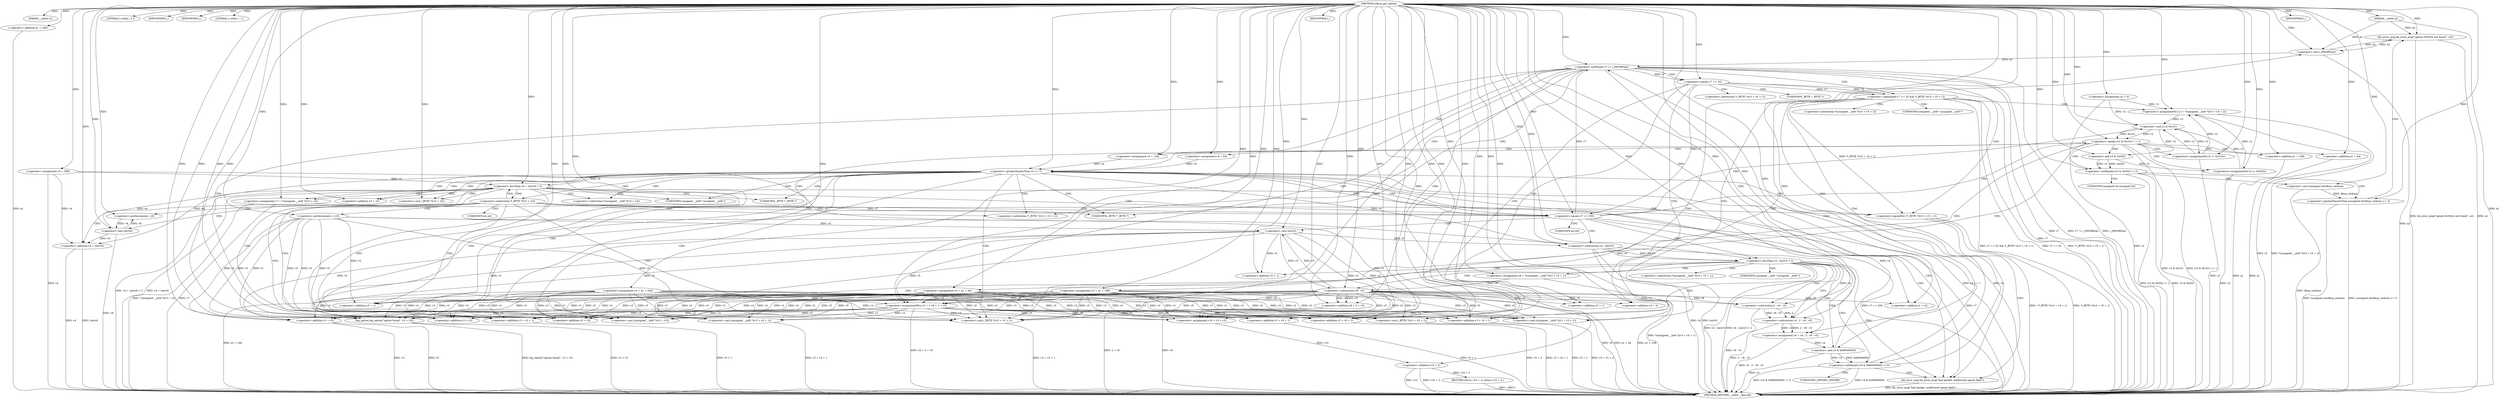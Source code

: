 digraph udhcp_get_option {  
"1000109" [label = "(METHOD,udhcp_get_option)" ]
"1000332" [label = "(METHOD_RETURN,__int64 __fastcall)" ]
"1000110" [label = "(PARAM,__int64 a1)" ]
"1000111" [label = "(PARAM,__int64 a2)" ]
"1000121" [label = "(<operator>.assignment,v2 = 0)" ]
"1000124" [label = "(<operator>.assignment,v3 = a1 + 240)" ]
"1000126" [label = "(<operator>.addition,a1 + 240)" ]
"1000129" [label = "(<operator>.assignment,v4 = 388)" ]
"1000133" [label = "(LITERAL,2,while ( 2 ))" ]
"1000135" [label = "(IDENTIFIER,L,)" ]
"1000136" [label = "(IDENTIFIER,L,)" ]
"1000138" [label = "(LITERAL,1,while ( 1 ))" ]
"1000140" [label = "(<operator>.assignment,v7 = *(unsigned __int8 *)(v3 + v5))" ]
"1000143" [label = "(<operator>.cast,(unsigned __int8 *)(v3 + v5))" ]
"1000145" [label = "(<operator>.addition,v3 + v5)" ]
"1000150" [label = "(<operator>.cast,(_BYTE *)(v3 + v5))" ]
"1000152" [label = "(<operator>.addition,v3 + v5)" ]
"1000156" [label = "(<operator>.preDecrement,--v6)" ]
"1000158" [label = "(<operator>.preIncrement,++v5)" ]
"1000161" [label = "(<operator>.lessThan,v4 + (int)v6 < 2)" ]
"1000162" [label = "(<operator>.addition,v4 + (int)v6)" ]
"1000164" [label = "(<operator>.cast,(int)v6)" ]
"1000170" [label = "(<operator>.equals,v7 == 255)" ]
"1000175" [label = "(<operator>.equals,(v2 & 0x101) == 1)" ]
"1000176" [label = "(<operator>.and,v2 & 0x101)" ]
"1000181" [label = "(<operators>.assignmentOr,v2 |= 0x101u)" ]
"1000184" [label = "(<operator>.assignment,v4 = 128)" ]
"1000187" [label = "(<operator>.assignment,v3 = a1 + 108)" ]
"1000189" [label = "(<operator>.addition,a1 + 108)" ]
"1000195" [label = "(<operator>.notEquals,(v2 & 0x202) != 2)" ]
"1000196" [label = "(<operator>.and,v2 & 0x202)" ]
"1000202" [label = "(<operator>.greaterEqualsThan,(unsigned int)dhcp_verbose >= 3)" ]
"1000203" [label = "(<operator>.cast,(unsigned int)dhcp_verbose)" ]
"1000207" [label = "(bb_error_msg,bb_error_msg(\"option 0x%02x not found\", a2))" ]
"1000210" [label = "(IDENTIFIER,L,)" ]
"1000211" [label = "(<operators>.assignmentOr,v2 |= 0x202u)" ]
"1000214" [label = "(<operator>.assignment,v4 = 64)" ]
"1000217" [label = "(<operator>.assignment,v3 = a1 + 44)" ]
"1000219" [label = "(<operator>.addition,a1 + 44)" ]
"1000224" [label = "(<operator>.lessThan,v4 - (int)v5 < 2)" ]
"1000225" [label = "(<operator>.subtraction,v4 - (int)v5)" ]
"1000227" [label = "(<operator>.cast,(int)v5)" ]
"1000232" [label = "(<operator>.assignment,v8 = *(unsigned __int8 *)(v3 + v5 + 1))" ]
"1000235" [label = "(<operator>.cast,(unsigned __int8 *)(v3 + v5 + 1))" ]
"1000237" [label = "(<operator>.addition,v3 + v5 + 1)" ]
"1000239" [label = "(<operator>.addition,v5 + 1)" ]
"1000242" [label = "(<operator>.assignment,v4 = v4 - 2 - v8 - v5)" ]
"1000244" [label = "(<operator>.subtraction,v4 - 2 - v8 - v5)" ]
"1000246" [label = "(<operator>.subtraction,2 - v8 - v5)" ]
"1000248" [label = "(<operator>.subtraction,v8 - v5)" ]
"1000252" [label = "(<operator>.notEquals,(v4 & 0x80000000) != 0)" ]
"1000253" [label = "(<operator>.and,v4 & 0x80000000)" ]
"1000259" [label = "(<operator>.notEquals,v7 != (_DWORD)a2)" ]
"1000261" [label = "(<operator>.cast,(_DWORD)a2)" ]
"1000266" [label = "(<operator>.logicalAnd,v7 == 52 && *(_BYTE *)(v3 + v5 + 1))" ]
"1000267" [label = "(<operator>.equals,v7 == 52)" ]
"1000271" [label = "(<operator>.cast,(_BYTE *)(v3 + v5 + 1))" ]
"1000273" [label = "(<operator>.addition,v3 + v5 + 1)" ]
"1000275" [label = "(<operator>.addition,v5 + 1)" ]
"1000278" [label = "(<operators>.assignmentOr,v2 |= *(unsigned __int8 *)(v3 + v5 + 2))" ]
"1000281" [label = "(<operator>.cast,(unsigned __int8 *)(v3 + v5 + 2))" ]
"1000283" [label = "(<operator>.addition,v3 + v5 + 2)" ]
"1000285" [label = "(<operator>.addition,v5 + 2)" ]
"1000288" [label = "(<operator>.assignmentPlus,v3 += v8 + 2 + v5)" ]
"1000290" [label = "(<operator>.addition,v8 + 2 + v5)" ]
"1000292" [label = "(<operator>.addition,2 + v5)" ]
"1000297" [label = "(<operator>.greaterEqualsThan,v4 >= 1)" ]
"1000304" [label = "(<operator>.logicalNot,!*(_BYTE *)(v3 + v5 + 1))" ]
"1000306" [label = "(<operator>.cast,(_BYTE *)(v3 + v5 + 1))" ]
"1000308" [label = "(<operator>.addition,v3 + v5 + 1)" ]
"1000310" [label = "(<operator>.addition,v5 + 1)" ]
"1000315" [label = "(bb_error_msg,bb_error_msg(\"bad packet, malformed option field\"))" ]
"1000317" [label = "(IDENTIFIER,L,)" ]
"1000318" [label = "(<operator>.assignment,v10 = v3 + v5)" ]
"1000320" [label = "(<operator>.addition,v3 + v5)" ]
"1000323" [label = "(log_option,log_option(\"option found\", v3 + v5))" ]
"1000325" [label = "(<operator>.addition,v3 + v5)" ]
"1000328" [label = "(RETURN,return v10 + 2;,return v10 + 2;)" ]
"1000329" [label = "(<operator>.addition,v10 + 2)" ]
"1000142" [label = "(<operator>.indirection,*(unsigned __int8 *)(v3 + v5))" ]
"1000144" [label = "(UNKNOWN,unsigned __int8 *,unsigned __int8 *)" ]
"1000149" [label = "(<operator>.indirection,*(_BYTE *)(v3 + v5))" ]
"1000151" [label = "(UNKNOWN,_BYTE *,_BYTE *)" ]
"1000165" [label = "(UNKNOWN,int,int)" ]
"1000204" [label = "(UNKNOWN,unsigned int,unsigned int)" ]
"1000228" [label = "(UNKNOWN,int,int)" ]
"1000234" [label = "(<operator>.indirection,*(unsigned __int8 *)(v3 + v5 + 1))" ]
"1000236" [label = "(UNKNOWN,unsigned __int8 *,unsigned __int8 *)" ]
"1000262" [label = "(UNKNOWN,_DWORD,_DWORD)" ]
"1000270" [label = "(<operator>.indirection,*(_BYTE *)(v3 + v5 + 1))" ]
"1000272" [label = "(UNKNOWN,_BYTE *,_BYTE *)" ]
"1000280" [label = "(<operator>.indirection,*(unsigned __int8 *)(v3 + v5 + 2))" ]
"1000282" [label = "(UNKNOWN,unsigned __int8 *,unsigned __int8 *)" ]
"1000305" [label = "(<operator>.indirection,*(_BYTE *)(v3 + v5 + 1))" ]
"1000307" [label = "(UNKNOWN,_BYTE *,_BYTE *)" ]
  "1000328" -> "1000332"  [ label = "DDG: <RET>"] 
  "1000203" -> "1000332"  [ label = "DDG: dhcp_verbose"] 
  "1000304" -> "1000332"  [ label = "DDG: !*(_BYTE *)(v3 + v5 + 1)"] 
  "1000211" -> "1000332"  [ label = "DDG: v2"] 
  "1000259" -> "1000332"  [ label = "DDG: v7"] 
  "1000325" -> "1000332"  [ label = "DDG: v5"] 
  "1000162" -> "1000332"  [ label = "DDG: (int)v6"] 
  "1000161" -> "1000332"  [ label = "DDG: v4 + (int)v6 < 2"] 
  "1000266" -> "1000332"  [ label = "DDG: v7 == 52"] 
  "1000202" -> "1000332"  [ label = "DDG: (unsigned int)dhcp_verbose"] 
  "1000126" -> "1000332"  [ label = "DDG: a1"] 
  "1000162" -> "1000332"  [ label = "DDG: v4"] 
  "1000323" -> "1000332"  [ label = "DDG: v3 + v5"] 
  "1000187" -> "1000332"  [ label = "DDG: a1 + 108"] 
  "1000237" -> "1000332"  [ label = "DDG: v5 + 1"] 
  "1000164" -> "1000332"  [ label = "DDG: v6"] 
  "1000242" -> "1000332"  [ label = "DDG: v4 - 2 - v8 - v5"] 
  "1000329" -> "1000332"  [ label = "DDG: v10"] 
  "1000259" -> "1000332"  [ label = "DDG: v7 != (_DWORD)a2"] 
  "1000121" -> "1000332"  [ label = "DDG: v2"] 
  "1000306" -> "1000332"  [ label = "DDG: v3 + v5 + 1"] 
  "1000140" -> "1000332"  [ label = "DDG: *(unsigned __int8 *)(v3 + v5)"] 
  "1000244" -> "1000332"  [ label = "DDG: 2 - v8 - v5"] 
  "1000323" -> "1000332"  [ label = "DDG: log_option(\"option found\", v3 + v5)"] 
  "1000288" -> "1000332"  [ label = "DDG: v8 + 2 + v5"] 
  "1000232" -> "1000332"  [ label = "DDG: *(unsigned __int8 *)(v3 + v5 + 1)"] 
  "1000297" -> "1000332"  [ label = "DDG: v4"] 
  "1000129" -> "1000332"  [ label = "DDG: v4"] 
  "1000281" -> "1000332"  [ label = "DDG: v3 + v5 + 2"] 
  "1000219" -> "1000332"  [ label = "DDG: a1"] 
  "1000266" -> "1000332"  [ label = "DDG: *(_BYTE *)(v3 + v5 + 1)"] 
  "1000266" -> "1000332"  [ label = "DDG: v7 == 52 && *(_BYTE *)(v3 + v5 + 1)"] 
  "1000225" -> "1000332"  [ label = "DDG: (int)v5"] 
  "1000225" -> "1000332"  [ label = "DDG: v4"] 
  "1000267" -> "1000332"  [ label = "DDG: v7"] 
  "1000290" -> "1000332"  [ label = "DDG: 2 + v5"] 
  "1000224" -> "1000332"  [ label = "DDG: v4 - (int)v5 < 2"] 
  "1000181" -> "1000332"  [ label = "DDG: v2"] 
  "1000308" -> "1000332"  [ label = "DDG: v5 + 1"] 
  "1000252" -> "1000332"  [ label = "DDG: v4 & 0x80000000"] 
  "1000189" -> "1000332"  [ label = "DDG: a1"] 
  "1000235" -> "1000332"  [ label = "DDG: v3 + v5 + 1"] 
  "1000261" -> "1000332"  [ label = "DDG: a2"] 
  "1000207" -> "1000332"  [ label = "DDG: bb_error_msg(\"option 0x%02x not found\", a2)"] 
  "1000278" -> "1000332"  [ label = "DDG: v2"] 
  "1000273" -> "1000332"  [ label = "DDG: v5 + 1"] 
  "1000248" -> "1000332"  [ label = "DDG: v8"] 
  "1000259" -> "1000332"  [ label = "DDG: (_DWORD)a2"] 
  "1000246" -> "1000332"  [ label = "DDG: v8 - v5"] 
  "1000170" -> "1000332"  [ label = "DDG: v7 == 255"] 
  "1000290" -> "1000332"  [ label = "DDG: v8"] 
  "1000252" -> "1000332"  [ label = "DDG: (v4 & 0x80000000) != 0"] 
  "1000224" -> "1000332"  [ label = "DDG: v4 - (int)v5"] 
  "1000170" -> "1000332"  [ label = "DDG: v7"] 
  "1000207" -> "1000332"  [ label = "DDG: a2"] 
  "1000315" -> "1000332"  [ label = "DDG: bb_error_msg(\"bad packet, malformed option field\")"] 
  "1000140" -> "1000332"  [ label = "DDG: v7"] 
  "1000124" -> "1000332"  [ label = "DDG: a1 + 240"] 
  "1000278" -> "1000332"  [ label = "DDG: *(unsigned __int8 *)(v3 + v5 + 2)"] 
  "1000329" -> "1000332"  [ label = "DDG: v10 + 2"] 
  "1000271" -> "1000332"  [ label = "DDG: v3 + v5 + 1"] 
  "1000175" -> "1000332"  [ label = "DDG: v2 & 0x101"] 
  "1000195" -> "1000332"  [ label = "DDG: v2 & 0x202"] 
  "1000304" -> "1000332"  [ label = "DDG: *(_BYTE *)(v3 + v5 + 1)"] 
  "1000253" -> "1000332"  [ label = "DDG: v4"] 
  "1000111" -> "1000332"  [ label = "DDG: a2"] 
  "1000195" -> "1000332"  [ label = "DDG: (v2 & 0x202) != 2"] 
  "1000175" -> "1000332"  [ label = "DDG: (v2 & 0x101) == 1"] 
  "1000325" -> "1000332"  [ label = "DDG: v3"] 
  "1000202" -> "1000332"  [ label = "DDG: (unsigned int)dhcp_verbose >= 3"] 
  "1000297" -> "1000332"  [ label = "DDG: v4 >= 1"] 
  "1000217" -> "1000332"  [ label = "DDG: a1 + 44"] 
  "1000161" -> "1000332"  [ label = "DDG: v4 + (int)v6"] 
  "1000283" -> "1000332"  [ label = "DDG: v5 + 2"] 
  "1000109" -> "1000110"  [ label = "DDG: "] 
  "1000109" -> "1000111"  [ label = "DDG: "] 
  "1000109" -> "1000121"  [ label = "DDG: "] 
  "1000109" -> "1000124"  [ label = "DDG: "] 
  "1000109" -> "1000126"  [ label = "DDG: "] 
  "1000109" -> "1000129"  [ label = "DDG: "] 
  "1000109" -> "1000133"  [ label = "DDG: "] 
  "1000109" -> "1000135"  [ label = "DDG: "] 
  "1000109" -> "1000136"  [ label = "DDG: "] 
  "1000109" -> "1000138"  [ label = "DDG: "] 
  "1000109" -> "1000140"  [ label = "DDG: "] 
  "1000288" -> "1000143"  [ label = "DDG: v3"] 
  "1000217" -> "1000143"  [ label = "DDG: v3"] 
  "1000187" -> "1000143"  [ label = "DDG: v3"] 
  "1000124" -> "1000143"  [ label = "DDG: v3"] 
  "1000109" -> "1000143"  [ label = "DDG: "] 
  "1000158" -> "1000143"  [ label = "DDG: v5"] 
  "1000248" -> "1000143"  [ label = "DDG: v5"] 
  "1000288" -> "1000145"  [ label = "DDG: v3"] 
  "1000217" -> "1000145"  [ label = "DDG: v3"] 
  "1000187" -> "1000145"  [ label = "DDG: v3"] 
  "1000124" -> "1000145"  [ label = "DDG: v3"] 
  "1000109" -> "1000145"  [ label = "DDG: "] 
  "1000158" -> "1000145"  [ label = "DDG: v5"] 
  "1000248" -> "1000145"  [ label = "DDG: v5"] 
  "1000109" -> "1000150"  [ label = "DDG: "] 
  "1000109" -> "1000152"  [ label = "DDG: "] 
  "1000164" -> "1000156"  [ label = "DDG: v6"] 
  "1000109" -> "1000156"  [ label = "DDG: "] 
  "1000109" -> "1000158"  [ label = "DDG: "] 
  "1000297" -> "1000161"  [ label = "DDG: v4"] 
  "1000129" -> "1000161"  [ label = "DDG: v4"] 
  "1000109" -> "1000161"  [ label = "DDG: "] 
  "1000164" -> "1000161"  [ label = "DDG: v6"] 
  "1000297" -> "1000162"  [ label = "DDG: v4"] 
  "1000129" -> "1000162"  [ label = "DDG: v4"] 
  "1000109" -> "1000162"  [ label = "DDG: "] 
  "1000164" -> "1000162"  [ label = "DDG: v6"] 
  "1000156" -> "1000164"  [ label = "DDG: v6"] 
  "1000109" -> "1000164"  [ label = "DDG: "] 
  "1000267" -> "1000170"  [ label = "DDG: v7"] 
  "1000140" -> "1000170"  [ label = "DDG: v7"] 
  "1000109" -> "1000170"  [ label = "DDG: "] 
  "1000176" -> "1000175"  [ label = "DDG: v2"] 
  "1000176" -> "1000175"  [ label = "DDG: 0x101"] 
  "1000211" -> "1000176"  [ label = "DDG: v2"] 
  "1000121" -> "1000176"  [ label = "DDG: v2"] 
  "1000181" -> "1000176"  [ label = "DDG: v2"] 
  "1000278" -> "1000176"  [ label = "DDG: v2"] 
  "1000109" -> "1000176"  [ label = "DDG: "] 
  "1000109" -> "1000175"  [ label = "DDG: "] 
  "1000109" -> "1000181"  [ label = "DDG: "] 
  "1000176" -> "1000181"  [ label = "DDG: v2"] 
  "1000109" -> "1000184"  [ label = "DDG: "] 
  "1000109" -> "1000187"  [ label = "DDG: "] 
  "1000109" -> "1000189"  [ label = "DDG: "] 
  "1000196" -> "1000195"  [ label = "DDG: v2"] 
  "1000196" -> "1000195"  [ label = "DDG: 0x202"] 
  "1000176" -> "1000196"  [ label = "DDG: v2"] 
  "1000109" -> "1000196"  [ label = "DDG: "] 
  "1000109" -> "1000195"  [ label = "DDG: "] 
  "1000203" -> "1000202"  [ label = "DDG: dhcp_verbose"] 
  "1000109" -> "1000203"  [ label = "DDG: "] 
  "1000109" -> "1000202"  [ label = "DDG: "] 
  "1000109" -> "1000207"  [ label = "DDG: "] 
  "1000261" -> "1000207"  [ label = "DDG: a2"] 
  "1000111" -> "1000207"  [ label = "DDG: a2"] 
  "1000109" -> "1000210"  [ label = "DDG: "] 
  "1000109" -> "1000211"  [ label = "DDG: "] 
  "1000196" -> "1000211"  [ label = "DDG: v2"] 
  "1000109" -> "1000214"  [ label = "DDG: "] 
  "1000109" -> "1000217"  [ label = "DDG: "] 
  "1000109" -> "1000219"  [ label = "DDG: "] 
  "1000225" -> "1000224"  [ label = "DDG: v4"] 
  "1000225" -> "1000224"  [ label = "DDG: (int)v5"] 
  "1000297" -> "1000225"  [ label = "DDG: v4"] 
  "1000129" -> "1000225"  [ label = "DDG: v4"] 
  "1000109" -> "1000225"  [ label = "DDG: "] 
  "1000227" -> "1000225"  [ label = "DDG: v5"] 
  "1000158" -> "1000227"  [ label = "DDG: v5"] 
  "1000109" -> "1000227"  [ label = "DDG: "] 
  "1000248" -> "1000227"  [ label = "DDG: v5"] 
  "1000109" -> "1000224"  [ label = "DDG: "] 
  "1000109" -> "1000232"  [ label = "DDG: "] 
  "1000288" -> "1000235"  [ label = "DDG: v3"] 
  "1000217" -> "1000235"  [ label = "DDG: v3"] 
  "1000187" -> "1000235"  [ label = "DDG: v3"] 
  "1000124" -> "1000235"  [ label = "DDG: v3"] 
  "1000109" -> "1000235"  [ label = "DDG: "] 
  "1000227" -> "1000235"  [ label = "DDG: v5"] 
  "1000288" -> "1000237"  [ label = "DDG: v3"] 
  "1000217" -> "1000237"  [ label = "DDG: v3"] 
  "1000187" -> "1000237"  [ label = "DDG: v3"] 
  "1000124" -> "1000237"  [ label = "DDG: v3"] 
  "1000109" -> "1000237"  [ label = "DDG: "] 
  "1000227" -> "1000237"  [ label = "DDG: v5"] 
  "1000227" -> "1000239"  [ label = "DDG: v5"] 
  "1000109" -> "1000239"  [ label = "DDG: "] 
  "1000244" -> "1000242"  [ label = "DDG: v4"] 
  "1000244" -> "1000242"  [ label = "DDG: 2 - v8 - v5"] 
  "1000109" -> "1000242"  [ label = "DDG: "] 
  "1000225" -> "1000244"  [ label = "DDG: v4"] 
  "1000109" -> "1000244"  [ label = "DDG: "] 
  "1000246" -> "1000244"  [ label = "DDG: 2"] 
  "1000246" -> "1000244"  [ label = "DDG: v8 - v5"] 
  "1000109" -> "1000246"  [ label = "DDG: "] 
  "1000248" -> "1000246"  [ label = "DDG: v8"] 
  "1000248" -> "1000246"  [ label = "DDG: v5"] 
  "1000232" -> "1000248"  [ label = "DDG: v8"] 
  "1000109" -> "1000248"  [ label = "DDG: "] 
  "1000227" -> "1000248"  [ label = "DDG: v5"] 
  "1000253" -> "1000252"  [ label = "DDG: v4"] 
  "1000253" -> "1000252"  [ label = "DDG: 0x80000000"] 
  "1000242" -> "1000253"  [ label = "DDG: v4"] 
  "1000109" -> "1000253"  [ label = "DDG: "] 
  "1000109" -> "1000252"  [ label = "DDG: "] 
  "1000170" -> "1000259"  [ label = "DDG: v7"] 
  "1000109" -> "1000259"  [ label = "DDG: "] 
  "1000261" -> "1000259"  [ label = "DDG: a2"] 
  "1000207" -> "1000261"  [ label = "DDG: a2"] 
  "1000111" -> "1000261"  [ label = "DDG: a2"] 
  "1000109" -> "1000261"  [ label = "DDG: "] 
  "1000267" -> "1000266"  [ label = "DDG: v7"] 
  "1000267" -> "1000266"  [ label = "DDG: 52"] 
  "1000259" -> "1000267"  [ label = "DDG: v7"] 
  "1000109" -> "1000267"  [ label = "DDG: "] 
  "1000109" -> "1000271"  [ label = "DDG: "] 
  "1000288" -> "1000271"  [ label = "DDG: v3"] 
  "1000217" -> "1000271"  [ label = "DDG: v3"] 
  "1000187" -> "1000271"  [ label = "DDG: v3"] 
  "1000124" -> "1000271"  [ label = "DDG: v3"] 
  "1000248" -> "1000271"  [ label = "DDG: v5"] 
  "1000109" -> "1000273"  [ label = "DDG: "] 
  "1000288" -> "1000273"  [ label = "DDG: v3"] 
  "1000217" -> "1000273"  [ label = "DDG: v3"] 
  "1000187" -> "1000273"  [ label = "DDG: v3"] 
  "1000124" -> "1000273"  [ label = "DDG: v3"] 
  "1000248" -> "1000273"  [ label = "DDG: v5"] 
  "1000248" -> "1000275"  [ label = "DDG: v5"] 
  "1000109" -> "1000275"  [ label = "DDG: "] 
  "1000211" -> "1000278"  [ label = "DDG: v2"] 
  "1000121" -> "1000278"  [ label = "DDG: v2"] 
  "1000181" -> "1000278"  [ label = "DDG: v2"] 
  "1000109" -> "1000278"  [ label = "DDG: "] 
  "1000109" -> "1000281"  [ label = "DDG: "] 
  "1000288" -> "1000281"  [ label = "DDG: v3"] 
  "1000217" -> "1000281"  [ label = "DDG: v3"] 
  "1000187" -> "1000281"  [ label = "DDG: v3"] 
  "1000124" -> "1000281"  [ label = "DDG: v3"] 
  "1000248" -> "1000281"  [ label = "DDG: v5"] 
  "1000109" -> "1000283"  [ label = "DDG: "] 
  "1000288" -> "1000283"  [ label = "DDG: v3"] 
  "1000217" -> "1000283"  [ label = "DDG: v3"] 
  "1000187" -> "1000283"  [ label = "DDG: v3"] 
  "1000124" -> "1000283"  [ label = "DDG: v3"] 
  "1000248" -> "1000283"  [ label = "DDG: v5"] 
  "1000248" -> "1000285"  [ label = "DDG: v5"] 
  "1000109" -> "1000285"  [ label = "DDG: "] 
  "1000248" -> "1000288"  [ label = "DDG: v8"] 
  "1000109" -> "1000288"  [ label = "DDG: "] 
  "1000248" -> "1000288"  [ label = "DDG: v5"] 
  "1000217" -> "1000288"  [ label = "DDG: v3"] 
  "1000187" -> "1000288"  [ label = "DDG: v3"] 
  "1000124" -> "1000288"  [ label = "DDG: v3"] 
  "1000248" -> "1000290"  [ label = "DDG: v8"] 
  "1000109" -> "1000290"  [ label = "DDG: "] 
  "1000248" -> "1000290"  [ label = "DDG: v5"] 
  "1000109" -> "1000292"  [ label = "DDG: "] 
  "1000248" -> "1000292"  [ label = "DDG: v5"] 
  "1000214" -> "1000297"  [ label = "DDG: v4"] 
  "1000184" -> "1000297"  [ label = "DDG: v4"] 
  "1000253" -> "1000297"  [ label = "DDG: v4"] 
  "1000109" -> "1000297"  [ label = "DDG: "] 
  "1000266" -> "1000304"  [ label = "DDG: *(_BYTE *)(v3 + v5 + 1)"] 
  "1000288" -> "1000306"  [ label = "DDG: v3"] 
  "1000217" -> "1000306"  [ label = "DDG: v3"] 
  "1000187" -> "1000306"  [ label = "DDG: v3"] 
  "1000124" -> "1000306"  [ label = "DDG: v3"] 
  "1000109" -> "1000306"  [ label = "DDG: "] 
  "1000248" -> "1000306"  [ label = "DDG: v5"] 
  "1000158" -> "1000306"  [ label = "DDG: v5"] 
  "1000288" -> "1000308"  [ label = "DDG: v3"] 
  "1000217" -> "1000308"  [ label = "DDG: v3"] 
  "1000187" -> "1000308"  [ label = "DDG: v3"] 
  "1000124" -> "1000308"  [ label = "DDG: v3"] 
  "1000109" -> "1000308"  [ label = "DDG: "] 
  "1000248" -> "1000308"  [ label = "DDG: v5"] 
  "1000158" -> "1000308"  [ label = "DDG: v5"] 
  "1000248" -> "1000310"  [ label = "DDG: v5"] 
  "1000158" -> "1000310"  [ label = "DDG: v5"] 
  "1000109" -> "1000310"  [ label = "DDG: "] 
  "1000109" -> "1000315"  [ label = "DDG: "] 
  "1000109" -> "1000317"  [ label = "DDG: "] 
  "1000288" -> "1000318"  [ label = "DDG: v3"] 
  "1000217" -> "1000318"  [ label = "DDG: v3"] 
  "1000187" -> "1000318"  [ label = "DDG: v3"] 
  "1000124" -> "1000318"  [ label = "DDG: v3"] 
  "1000109" -> "1000318"  [ label = "DDG: "] 
  "1000227" -> "1000318"  [ label = "DDG: v5"] 
  "1000248" -> "1000318"  [ label = "DDG: v5"] 
  "1000158" -> "1000318"  [ label = "DDG: v5"] 
  "1000288" -> "1000320"  [ label = "DDG: v3"] 
  "1000217" -> "1000320"  [ label = "DDG: v3"] 
  "1000187" -> "1000320"  [ label = "DDG: v3"] 
  "1000124" -> "1000320"  [ label = "DDG: v3"] 
  "1000109" -> "1000320"  [ label = "DDG: "] 
  "1000227" -> "1000320"  [ label = "DDG: v5"] 
  "1000248" -> "1000320"  [ label = "DDG: v5"] 
  "1000158" -> "1000320"  [ label = "DDG: v5"] 
  "1000109" -> "1000323"  [ label = "DDG: "] 
  "1000288" -> "1000323"  [ label = "DDG: v3"] 
  "1000217" -> "1000323"  [ label = "DDG: v3"] 
  "1000187" -> "1000323"  [ label = "DDG: v3"] 
  "1000124" -> "1000323"  [ label = "DDG: v3"] 
  "1000227" -> "1000323"  [ label = "DDG: v5"] 
  "1000248" -> "1000323"  [ label = "DDG: v5"] 
  "1000158" -> "1000323"  [ label = "DDG: v5"] 
  "1000109" -> "1000325"  [ label = "DDG: "] 
  "1000288" -> "1000325"  [ label = "DDG: v3"] 
  "1000217" -> "1000325"  [ label = "DDG: v3"] 
  "1000187" -> "1000325"  [ label = "DDG: v3"] 
  "1000124" -> "1000325"  [ label = "DDG: v3"] 
  "1000227" -> "1000325"  [ label = "DDG: v5"] 
  "1000248" -> "1000325"  [ label = "DDG: v5"] 
  "1000158" -> "1000325"  [ label = "DDG: v5"] 
  "1000329" -> "1000328"  [ label = "DDG: v10 + 2"] 
  "1000318" -> "1000329"  [ label = "DDG: v10"] 
  "1000109" -> "1000329"  [ label = "DDG: "] 
  "1000149" -> "1000165"  [ label = "CDG: "] 
  "1000149" -> "1000164"  [ label = "CDG: "] 
  "1000149" -> "1000162"  [ label = "CDG: "] 
  "1000149" -> "1000161"  [ label = "CDG: "] 
  "1000149" -> "1000158"  [ label = "CDG: "] 
  "1000149" -> "1000156"  [ label = "CDG: "] 
  "1000149" -> "1000170"  [ label = "CDG: "] 
  "1000149" -> "1000304"  [ label = "CDG: "] 
  "1000149" -> "1000310"  [ label = "CDG: "] 
  "1000149" -> "1000308"  [ label = "CDG: "] 
  "1000149" -> "1000307"  [ label = "CDG: "] 
  "1000149" -> "1000306"  [ label = "CDG: "] 
  "1000149" -> "1000305"  [ label = "CDG: "] 
  "1000161" -> "1000315"  [ label = "CDG: "] 
  "1000161" -> "1000170"  [ label = "CDG: "] 
  "1000161" -> "1000144"  [ label = "CDG: "] 
  "1000161" -> "1000143"  [ label = "CDG: "] 
  "1000161" -> "1000142"  [ label = "CDG: "] 
  "1000161" -> "1000140"  [ label = "CDG: "] 
  "1000161" -> "1000152"  [ label = "CDG: "] 
  "1000161" -> "1000151"  [ label = "CDG: "] 
  "1000161" -> "1000150"  [ label = "CDG: "] 
  "1000161" -> "1000149"  [ label = "CDG: "] 
  "1000161" -> "1000145"  [ label = "CDG: "] 
  "1000170" -> "1000176"  [ label = "CDG: "] 
  "1000170" -> "1000175"  [ label = "CDG: "] 
  "1000170" -> "1000224"  [ label = "CDG: "] 
  "1000170" -> "1000228"  [ label = "CDG: "] 
  "1000170" -> "1000227"  [ label = "CDG: "] 
  "1000170" -> "1000225"  [ label = "CDG: "] 
  "1000170" -> "1000297"  [ label = "CDG: "] 
  "1000175" -> "1000189"  [ label = "CDG: "] 
  "1000175" -> "1000187"  [ label = "CDG: "] 
  "1000175" -> "1000184"  [ label = "CDG: "] 
  "1000175" -> "1000181"  [ label = "CDG: "] 
  "1000175" -> "1000196"  [ label = "CDG: "] 
  "1000175" -> "1000195"  [ label = "CDG: "] 
  "1000175" -> "1000219"  [ label = "CDG: "] 
  "1000175" -> "1000217"  [ label = "CDG: "] 
  "1000175" -> "1000214"  [ label = "CDG: "] 
  "1000175" -> "1000211"  [ label = "CDG: "] 
  "1000195" -> "1000204"  [ label = "CDG: "] 
  "1000195" -> "1000203"  [ label = "CDG: "] 
  "1000195" -> "1000202"  [ label = "CDG: "] 
  "1000202" -> "1000207"  [ label = "CDG: "] 
  "1000224" -> "1000239"  [ label = "CDG: "] 
  "1000224" -> "1000237"  [ label = "CDG: "] 
  "1000224" -> "1000236"  [ label = "CDG: "] 
  "1000224" -> "1000235"  [ label = "CDG: "] 
  "1000224" -> "1000234"  [ label = "CDG: "] 
  "1000224" -> "1000232"  [ label = "CDG: "] 
  "1000224" -> "1000253"  [ label = "CDG: "] 
  "1000224" -> "1000252"  [ label = "CDG: "] 
  "1000224" -> "1000248"  [ label = "CDG: "] 
  "1000224" -> "1000246"  [ label = "CDG: "] 
  "1000224" -> "1000244"  [ label = "CDG: "] 
  "1000224" -> "1000242"  [ label = "CDG: "] 
  "1000224" -> "1000315"  [ label = "CDG: "] 
  "1000252" -> "1000262"  [ label = "CDG: "] 
  "1000252" -> "1000261"  [ label = "CDG: "] 
  "1000252" -> "1000259"  [ label = "CDG: "] 
  "1000252" -> "1000315"  [ label = "CDG: "] 
  "1000259" -> "1000267"  [ label = "CDG: "] 
  "1000259" -> "1000266"  [ label = "CDG: "] 
  "1000259" -> "1000288"  [ label = "CDG: "] 
  "1000259" -> "1000304"  [ label = "CDG: "] 
  "1000259" -> "1000297"  [ label = "CDG: "] 
  "1000259" -> "1000292"  [ label = "CDG: "] 
  "1000259" -> "1000290"  [ label = "CDG: "] 
  "1000259" -> "1000310"  [ label = "CDG: "] 
  "1000259" -> "1000308"  [ label = "CDG: "] 
  "1000259" -> "1000307"  [ label = "CDG: "] 
  "1000259" -> "1000306"  [ label = "CDG: "] 
  "1000259" -> "1000305"  [ label = "CDG: "] 
  "1000266" -> "1000285"  [ label = "CDG: "] 
  "1000266" -> "1000283"  [ label = "CDG: "] 
  "1000266" -> "1000282"  [ label = "CDG: "] 
  "1000266" -> "1000281"  [ label = "CDG: "] 
  "1000266" -> "1000280"  [ label = "CDG: "] 
  "1000266" -> "1000278"  [ label = "CDG: "] 
  "1000267" -> "1000272"  [ label = "CDG: "] 
  "1000267" -> "1000271"  [ label = "CDG: "] 
  "1000267" -> "1000270"  [ label = "CDG: "] 
  "1000267" -> "1000275"  [ label = "CDG: "] 
  "1000267" -> "1000273"  [ label = "CDG: "] 
  "1000297" -> "1000315"  [ label = "CDG: "] 
  "1000297" -> "1000304"  [ label = "CDG: "] 
  "1000297" -> "1000310"  [ label = "CDG: "] 
  "1000297" -> "1000308"  [ label = "CDG: "] 
  "1000297" -> "1000307"  [ label = "CDG: "] 
  "1000297" -> "1000306"  [ label = "CDG: "] 
  "1000297" -> "1000305"  [ label = "CDG: "] 
  "1000297" -> "1000170"  [ label = "CDG: "] 
  "1000297" -> "1000144"  [ label = "CDG: "] 
  "1000297" -> "1000143"  [ label = "CDG: "] 
  "1000297" -> "1000142"  [ label = "CDG: "] 
  "1000297" -> "1000140"  [ label = "CDG: "] 
  "1000297" -> "1000152"  [ label = "CDG: "] 
  "1000297" -> "1000151"  [ label = "CDG: "] 
  "1000297" -> "1000150"  [ label = "CDG: "] 
  "1000297" -> "1000149"  [ label = "CDG: "] 
  "1000297" -> "1000145"  [ label = "CDG: "] 
  "1000304" -> "1000315"  [ label = "CDG: "] 
}
